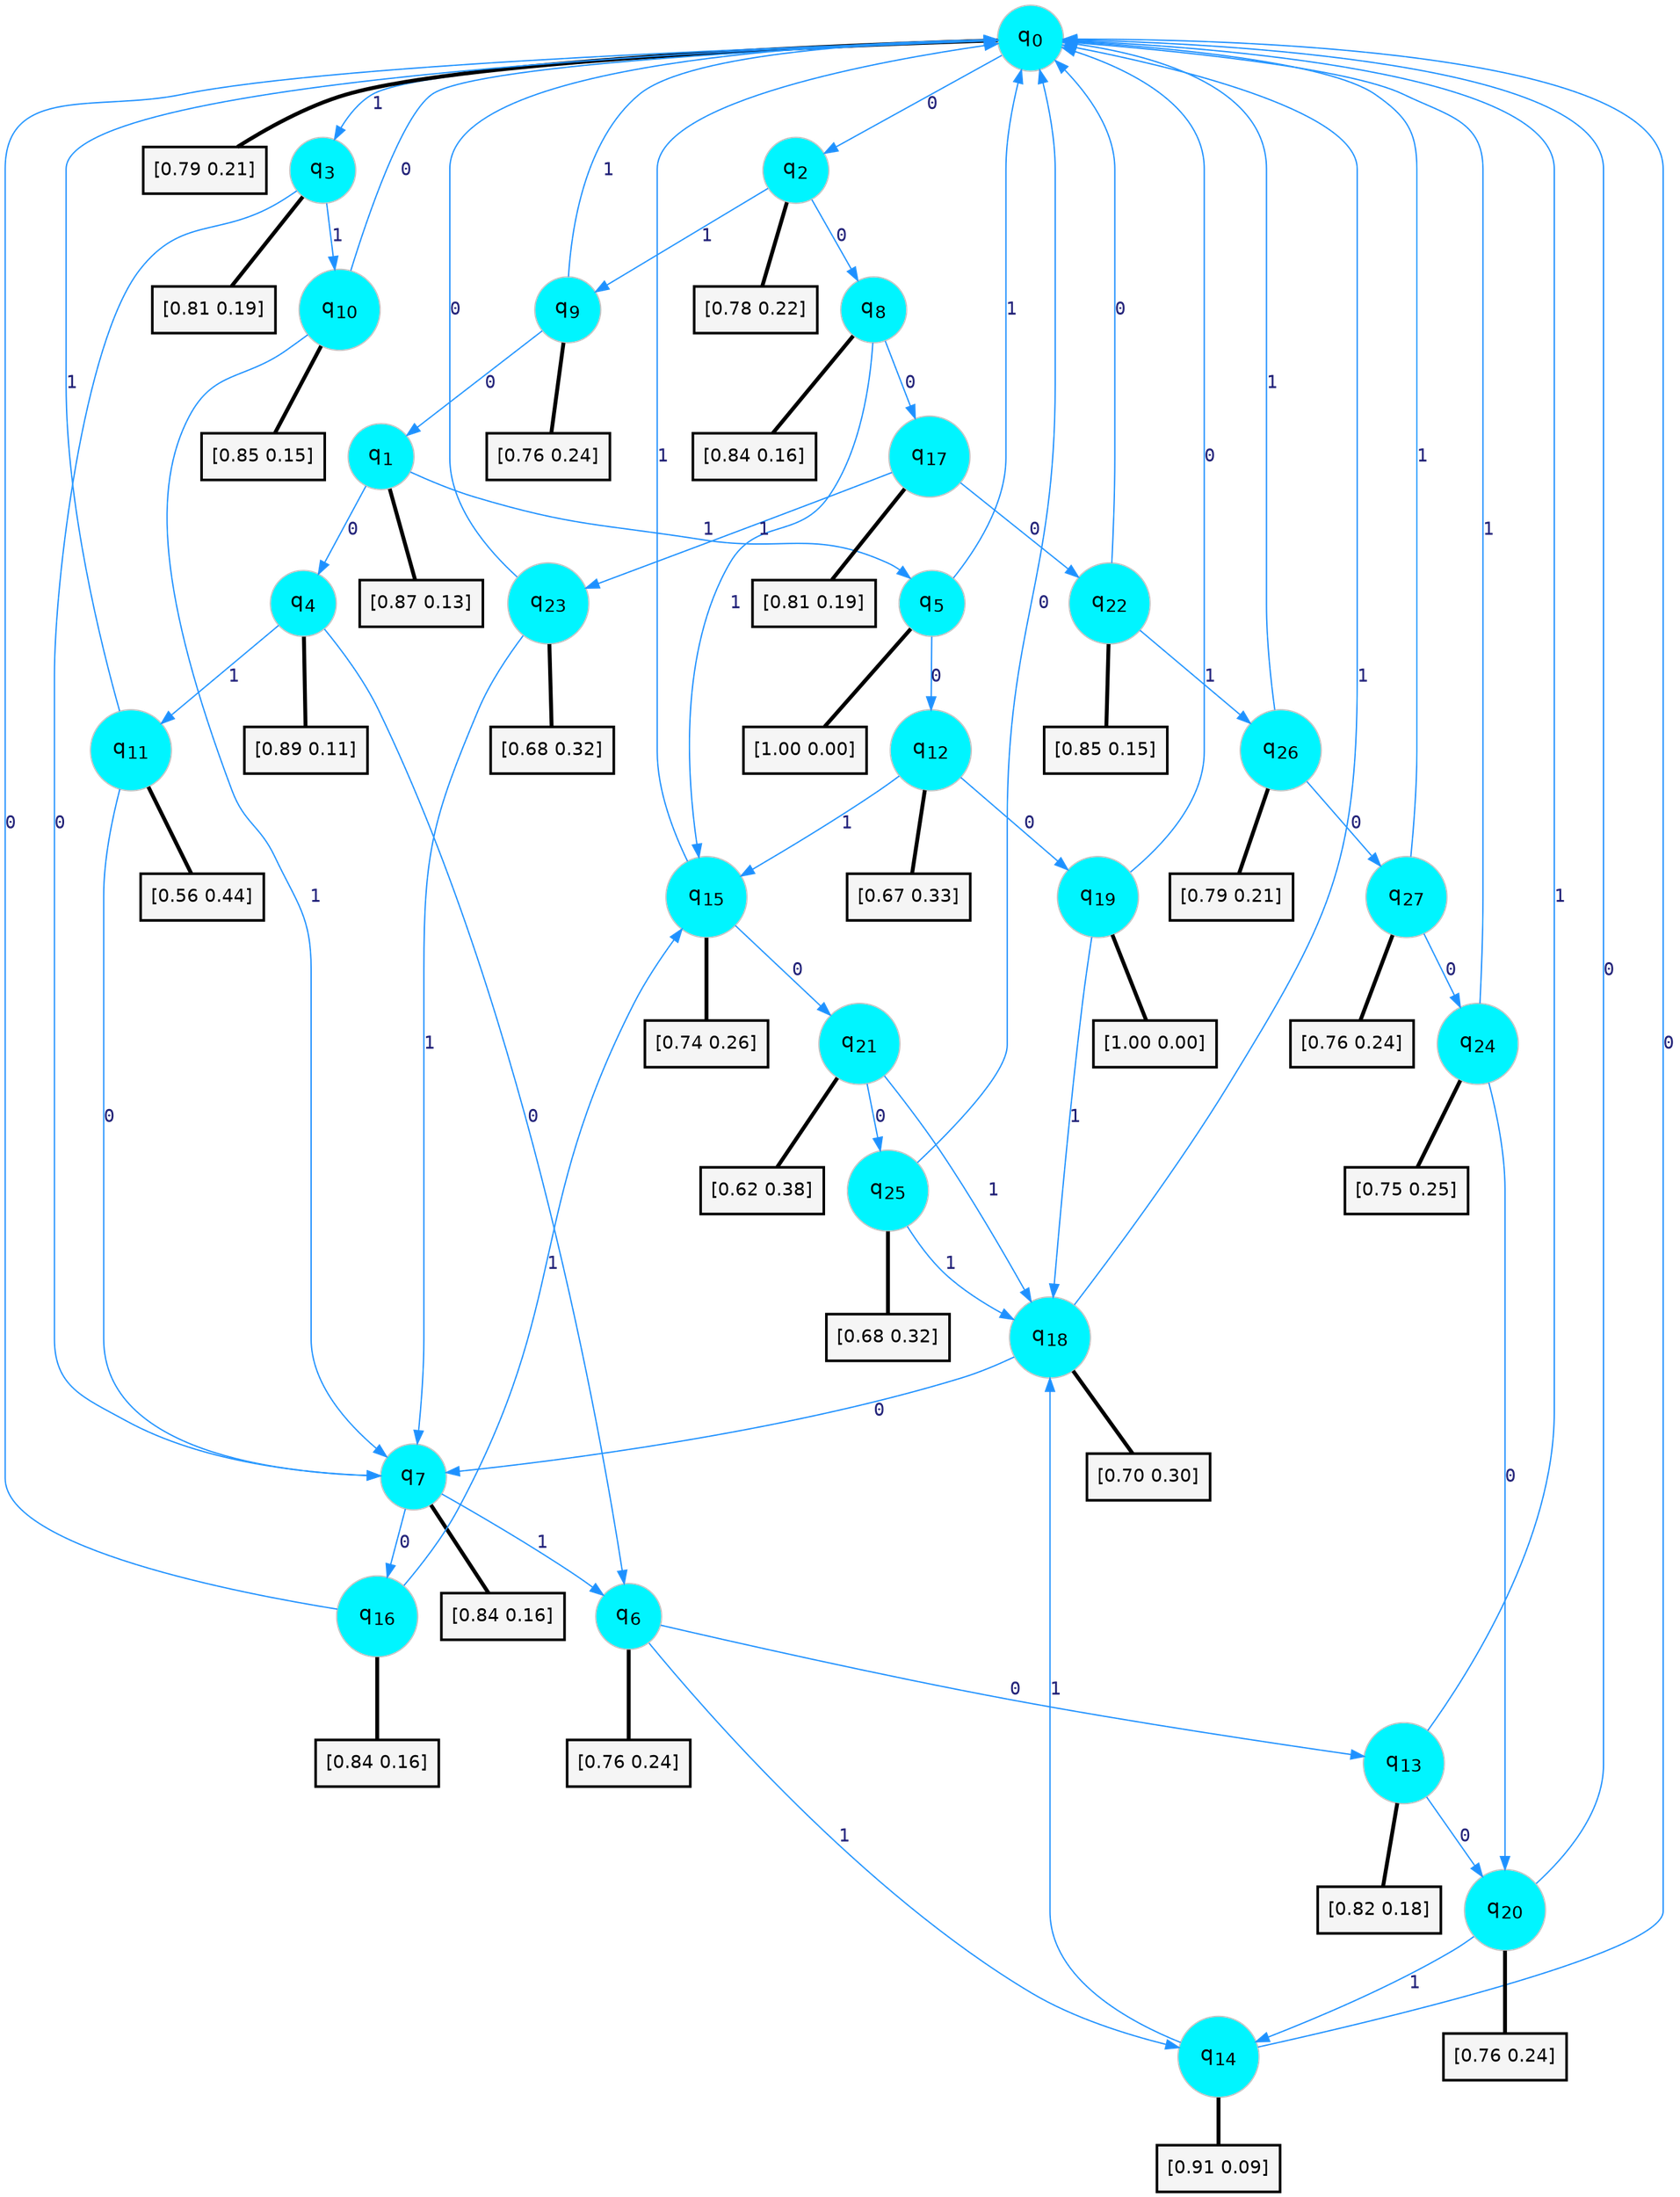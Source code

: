 digraph G {
graph [
bgcolor=transparent, dpi=300, rankdir=TD, size="40,25"];
node [
color=gray, fillcolor=turquoise1, fontcolor=black, fontname=Helvetica, fontsize=16, fontweight=bold, shape=circle, style=filled];
edge [
arrowsize=1, color=dodgerblue1, fontcolor=midnightblue, fontname=courier, fontweight=bold, penwidth=1, style=solid, weight=20];
0[label=<q<SUB>0</SUB>>];
1[label=<q<SUB>1</SUB>>];
2[label=<q<SUB>2</SUB>>];
3[label=<q<SUB>3</SUB>>];
4[label=<q<SUB>4</SUB>>];
5[label=<q<SUB>5</SUB>>];
6[label=<q<SUB>6</SUB>>];
7[label=<q<SUB>7</SUB>>];
8[label=<q<SUB>8</SUB>>];
9[label=<q<SUB>9</SUB>>];
10[label=<q<SUB>10</SUB>>];
11[label=<q<SUB>11</SUB>>];
12[label=<q<SUB>12</SUB>>];
13[label=<q<SUB>13</SUB>>];
14[label=<q<SUB>14</SUB>>];
15[label=<q<SUB>15</SUB>>];
16[label=<q<SUB>16</SUB>>];
17[label=<q<SUB>17</SUB>>];
18[label=<q<SUB>18</SUB>>];
19[label=<q<SUB>19</SUB>>];
20[label=<q<SUB>20</SUB>>];
21[label=<q<SUB>21</SUB>>];
22[label=<q<SUB>22</SUB>>];
23[label=<q<SUB>23</SUB>>];
24[label=<q<SUB>24</SUB>>];
25[label=<q<SUB>25</SUB>>];
26[label=<q<SUB>26</SUB>>];
27[label=<q<SUB>27</SUB>>];
28[label="[0.79 0.21]", shape=box,fontcolor=black, fontname=Helvetica, fontsize=14, penwidth=2, fillcolor=whitesmoke,color=black];
29[label="[0.87 0.13]", shape=box,fontcolor=black, fontname=Helvetica, fontsize=14, penwidth=2, fillcolor=whitesmoke,color=black];
30[label="[0.78 0.22]", shape=box,fontcolor=black, fontname=Helvetica, fontsize=14, penwidth=2, fillcolor=whitesmoke,color=black];
31[label="[0.81 0.19]", shape=box,fontcolor=black, fontname=Helvetica, fontsize=14, penwidth=2, fillcolor=whitesmoke,color=black];
32[label="[0.89 0.11]", shape=box,fontcolor=black, fontname=Helvetica, fontsize=14, penwidth=2, fillcolor=whitesmoke,color=black];
33[label="[1.00 0.00]", shape=box,fontcolor=black, fontname=Helvetica, fontsize=14, penwidth=2, fillcolor=whitesmoke,color=black];
34[label="[0.76 0.24]", shape=box,fontcolor=black, fontname=Helvetica, fontsize=14, penwidth=2, fillcolor=whitesmoke,color=black];
35[label="[0.84 0.16]", shape=box,fontcolor=black, fontname=Helvetica, fontsize=14, penwidth=2, fillcolor=whitesmoke,color=black];
36[label="[0.84 0.16]", shape=box,fontcolor=black, fontname=Helvetica, fontsize=14, penwidth=2, fillcolor=whitesmoke,color=black];
37[label="[0.76 0.24]", shape=box,fontcolor=black, fontname=Helvetica, fontsize=14, penwidth=2, fillcolor=whitesmoke,color=black];
38[label="[0.85 0.15]", shape=box,fontcolor=black, fontname=Helvetica, fontsize=14, penwidth=2, fillcolor=whitesmoke,color=black];
39[label="[0.56 0.44]", shape=box,fontcolor=black, fontname=Helvetica, fontsize=14, penwidth=2, fillcolor=whitesmoke,color=black];
40[label="[0.67 0.33]", shape=box,fontcolor=black, fontname=Helvetica, fontsize=14, penwidth=2, fillcolor=whitesmoke,color=black];
41[label="[0.82 0.18]", shape=box,fontcolor=black, fontname=Helvetica, fontsize=14, penwidth=2, fillcolor=whitesmoke,color=black];
42[label="[0.91 0.09]", shape=box,fontcolor=black, fontname=Helvetica, fontsize=14, penwidth=2, fillcolor=whitesmoke,color=black];
43[label="[0.74 0.26]", shape=box,fontcolor=black, fontname=Helvetica, fontsize=14, penwidth=2, fillcolor=whitesmoke,color=black];
44[label="[0.84 0.16]", shape=box,fontcolor=black, fontname=Helvetica, fontsize=14, penwidth=2, fillcolor=whitesmoke,color=black];
45[label="[0.81 0.19]", shape=box,fontcolor=black, fontname=Helvetica, fontsize=14, penwidth=2, fillcolor=whitesmoke,color=black];
46[label="[0.70 0.30]", shape=box,fontcolor=black, fontname=Helvetica, fontsize=14, penwidth=2, fillcolor=whitesmoke,color=black];
47[label="[1.00 0.00]", shape=box,fontcolor=black, fontname=Helvetica, fontsize=14, penwidth=2, fillcolor=whitesmoke,color=black];
48[label="[0.76 0.24]", shape=box,fontcolor=black, fontname=Helvetica, fontsize=14, penwidth=2, fillcolor=whitesmoke,color=black];
49[label="[0.62 0.38]", shape=box,fontcolor=black, fontname=Helvetica, fontsize=14, penwidth=2, fillcolor=whitesmoke,color=black];
50[label="[0.85 0.15]", shape=box,fontcolor=black, fontname=Helvetica, fontsize=14, penwidth=2, fillcolor=whitesmoke,color=black];
51[label="[0.68 0.32]", shape=box,fontcolor=black, fontname=Helvetica, fontsize=14, penwidth=2, fillcolor=whitesmoke,color=black];
52[label="[0.75 0.25]", shape=box,fontcolor=black, fontname=Helvetica, fontsize=14, penwidth=2, fillcolor=whitesmoke,color=black];
53[label="[0.68 0.32]", shape=box,fontcolor=black, fontname=Helvetica, fontsize=14, penwidth=2, fillcolor=whitesmoke,color=black];
54[label="[0.79 0.21]", shape=box,fontcolor=black, fontname=Helvetica, fontsize=14, penwidth=2, fillcolor=whitesmoke,color=black];
55[label="[0.76 0.24]", shape=box,fontcolor=black, fontname=Helvetica, fontsize=14, penwidth=2, fillcolor=whitesmoke,color=black];
0->2 [label=0];
0->3 [label=1];
0->28 [arrowhead=none, penwidth=3,color=black];
1->4 [label=0];
1->5 [label=1];
1->29 [arrowhead=none, penwidth=3,color=black];
2->8 [label=0];
2->9 [label=1];
2->30 [arrowhead=none, penwidth=3,color=black];
3->7 [label=0];
3->10 [label=1];
3->31 [arrowhead=none, penwidth=3,color=black];
4->6 [label=0];
4->11 [label=1];
4->32 [arrowhead=none, penwidth=3,color=black];
5->12 [label=0];
5->0 [label=1];
5->33 [arrowhead=none, penwidth=3,color=black];
6->13 [label=0];
6->14 [label=1];
6->34 [arrowhead=none, penwidth=3,color=black];
7->16 [label=0];
7->6 [label=1];
7->35 [arrowhead=none, penwidth=3,color=black];
8->17 [label=0];
8->15 [label=1];
8->36 [arrowhead=none, penwidth=3,color=black];
9->1 [label=0];
9->0 [label=1];
9->37 [arrowhead=none, penwidth=3,color=black];
10->0 [label=0];
10->7 [label=1];
10->38 [arrowhead=none, penwidth=3,color=black];
11->7 [label=0];
11->0 [label=1];
11->39 [arrowhead=none, penwidth=3,color=black];
12->19 [label=0];
12->15 [label=1];
12->40 [arrowhead=none, penwidth=3,color=black];
13->20 [label=0];
13->0 [label=1];
13->41 [arrowhead=none, penwidth=3,color=black];
14->0 [label=0];
14->18 [label=1];
14->42 [arrowhead=none, penwidth=3,color=black];
15->21 [label=0];
15->0 [label=1];
15->43 [arrowhead=none, penwidth=3,color=black];
16->0 [label=0];
16->15 [label=1];
16->44 [arrowhead=none, penwidth=3,color=black];
17->22 [label=0];
17->23 [label=1];
17->45 [arrowhead=none, penwidth=3,color=black];
18->7 [label=0];
18->0 [label=1];
18->46 [arrowhead=none, penwidth=3,color=black];
19->0 [label=0];
19->18 [label=1];
19->47 [arrowhead=none, penwidth=3,color=black];
20->0 [label=0];
20->14 [label=1];
20->48 [arrowhead=none, penwidth=3,color=black];
21->25 [label=0];
21->18 [label=1];
21->49 [arrowhead=none, penwidth=3,color=black];
22->0 [label=0];
22->26 [label=1];
22->50 [arrowhead=none, penwidth=3,color=black];
23->0 [label=0];
23->7 [label=1];
23->51 [arrowhead=none, penwidth=3,color=black];
24->20 [label=0];
24->0 [label=1];
24->52 [arrowhead=none, penwidth=3,color=black];
25->0 [label=0];
25->18 [label=1];
25->53 [arrowhead=none, penwidth=3,color=black];
26->27 [label=0];
26->0 [label=1];
26->54 [arrowhead=none, penwidth=3,color=black];
27->24 [label=0];
27->0 [label=1];
27->55 [arrowhead=none, penwidth=3,color=black];
}
